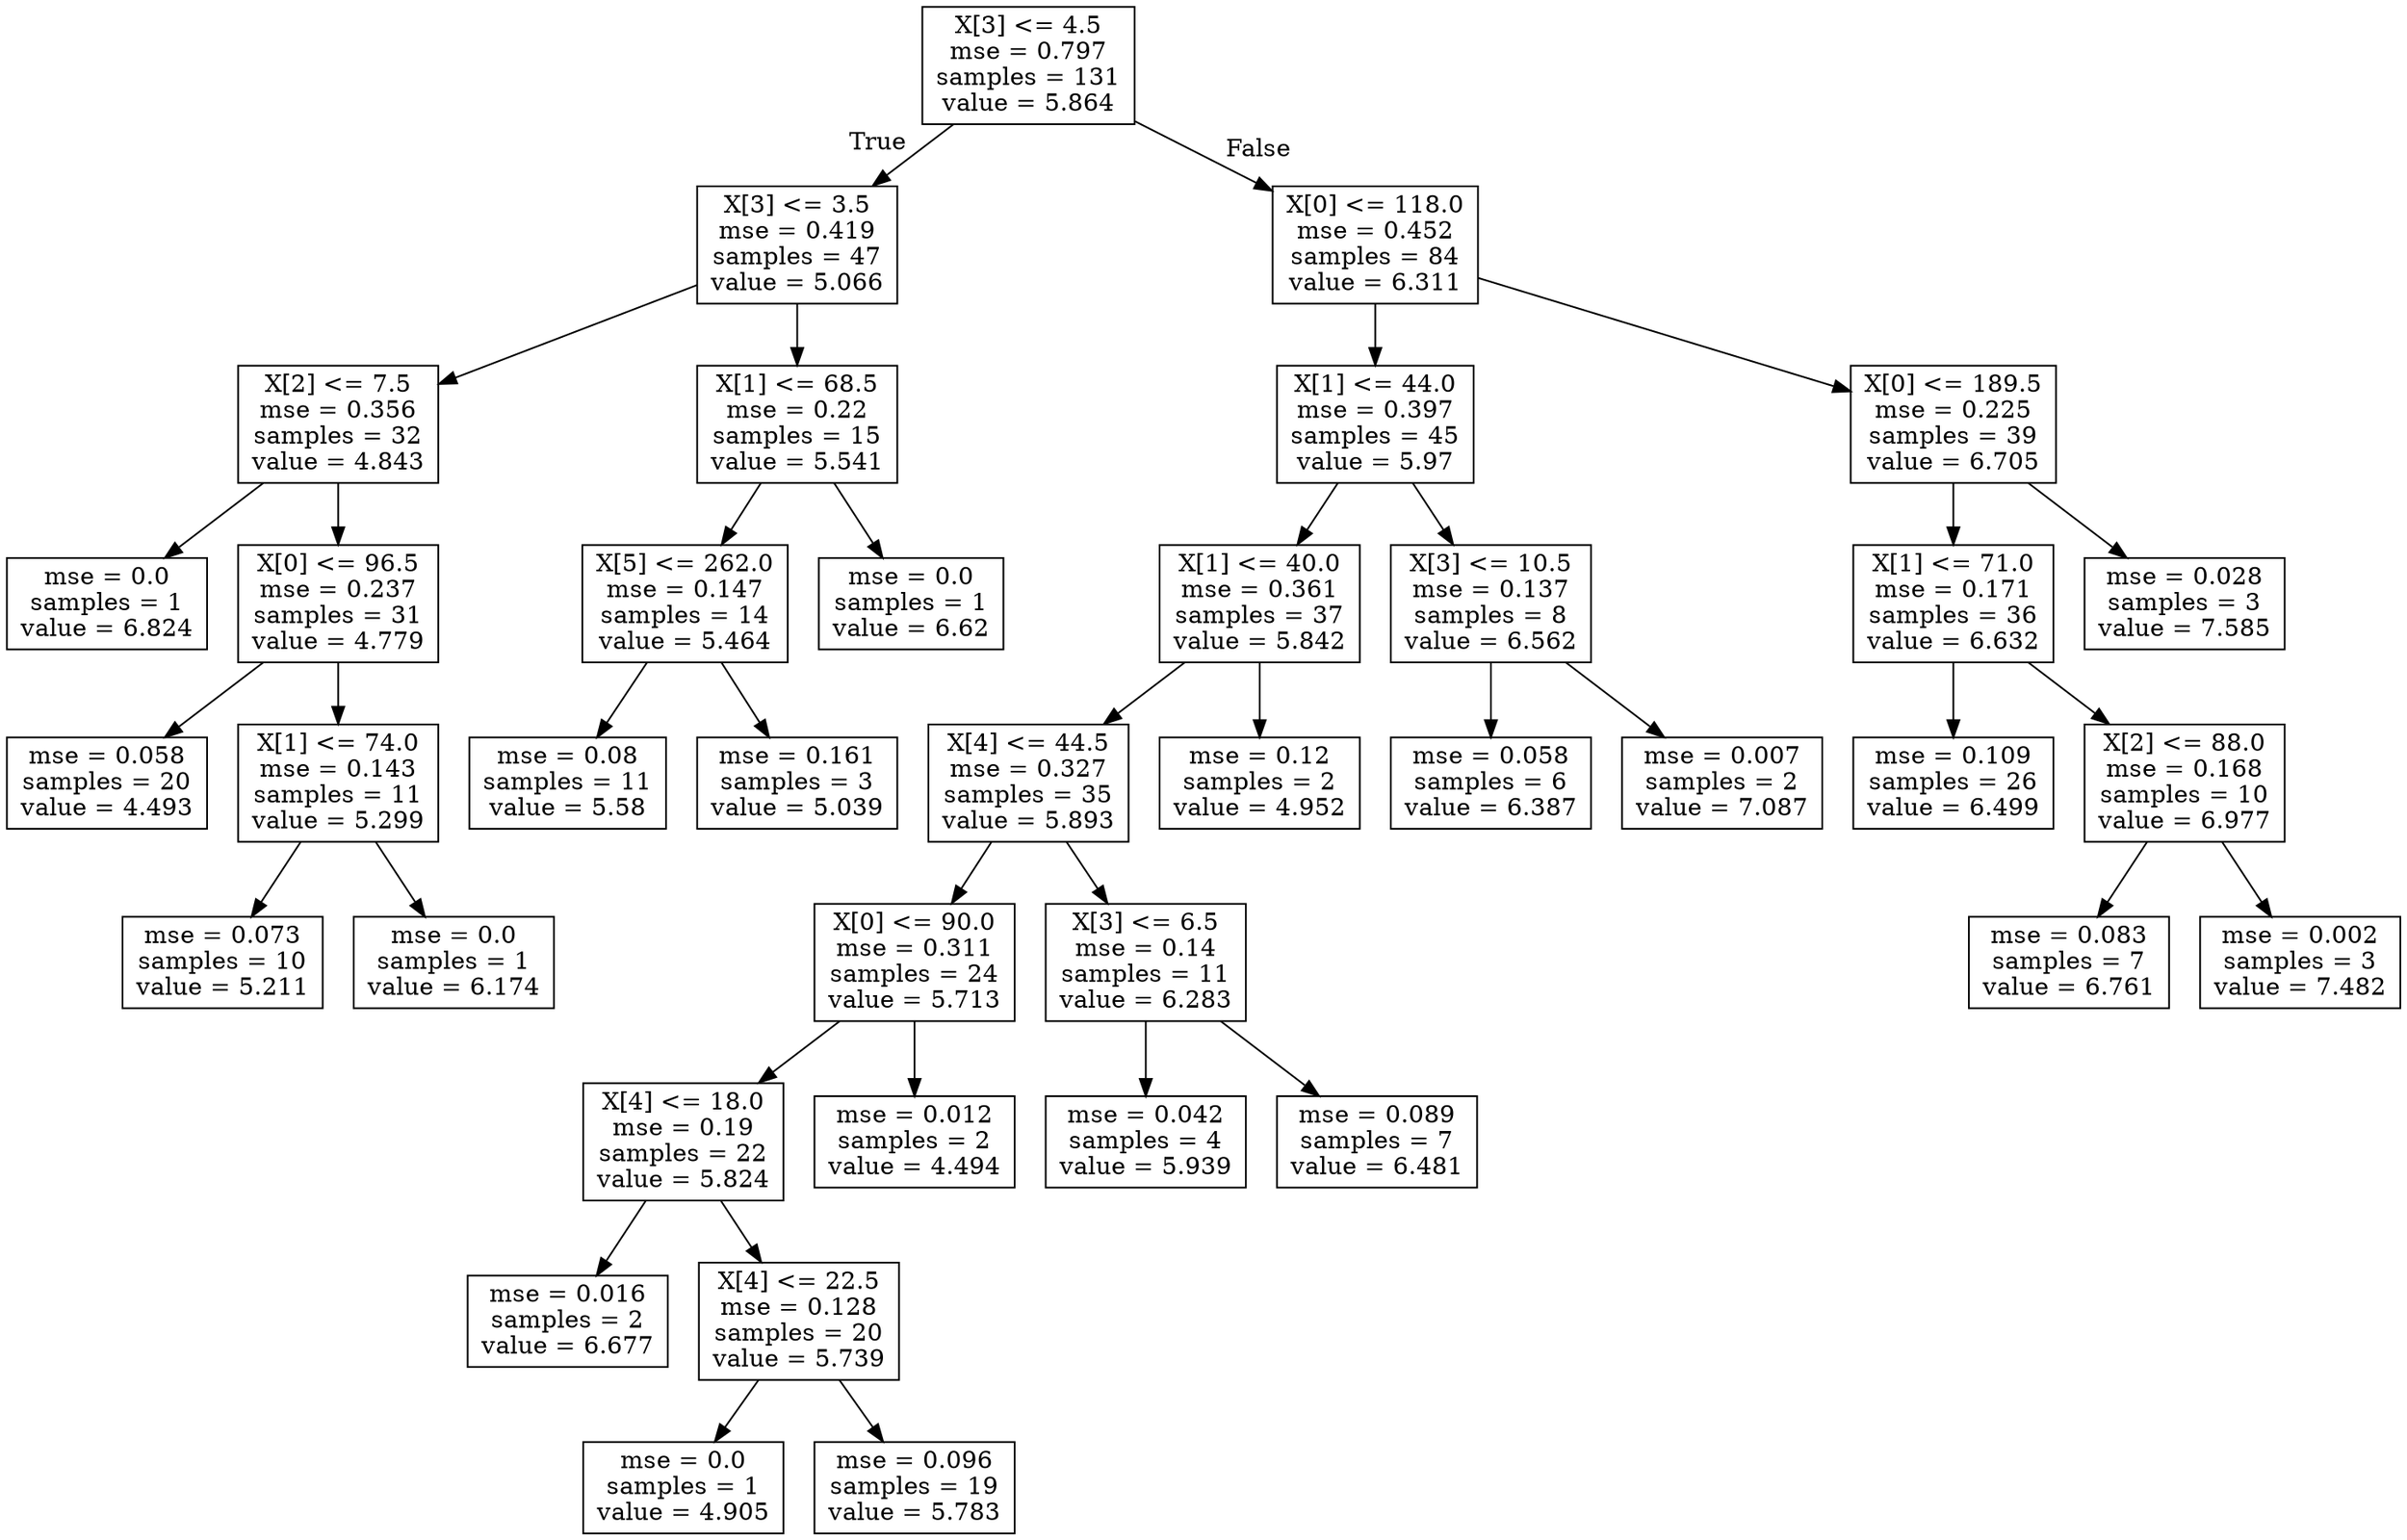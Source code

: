 digraph Tree {
node [shape=box] ;
0 [label="X[3] <= 4.5\nmse = 0.797\nsamples = 131\nvalue = 5.864"] ;
1 [label="X[3] <= 3.5\nmse = 0.419\nsamples = 47\nvalue = 5.066"] ;
0 -> 1 [labeldistance=2.5, labelangle=45, headlabel="True"] ;
5 [label="X[2] <= 7.5\nmse = 0.356\nsamples = 32\nvalue = 4.843"] ;
1 -> 5 ;
7 [label="mse = 0.0\nsamples = 1\nvalue = 6.824"] ;
5 -> 7 ;
8 [label="X[0] <= 96.5\nmse = 0.237\nsamples = 31\nvalue = 4.779"] ;
5 -> 8 ;
9 [label="mse = 0.058\nsamples = 20\nvalue = 4.493"] ;
8 -> 9 ;
10 [label="X[1] <= 74.0\nmse = 0.143\nsamples = 11\nvalue = 5.299"] ;
8 -> 10 ;
29 [label="mse = 0.073\nsamples = 10\nvalue = 5.211"] ;
10 -> 29 ;
30 [label="mse = 0.0\nsamples = 1\nvalue = 6.174"] ;
10 -> 30 ;
6 [label="X[1] <= 68.5\nmse = 0.22\nsamples = 15\nvalue = 5.541"] ;
1 -> 6 ;
25 [label="X[5] <= 262.0\nmse = 0.147\nsamples = 14\nvalue = 5.464"] ;
6 -> 25 ;
37 [label="mse = 0.08\nsamples = 11\nvalue = 5.58"] ;
25 -> 37 ;
38 [label="mse = 0.161\nsamples = 3\nvalue = 5.039"] ;
25 -> 38 ;
26 [label="mse = 0.0\nsamples = 1\nvalue = 6.62"] ;
6 -> 26 ;
2 [label="X[0] <= 118.0\nmse = 0.452\nsamples = 84\nvalue = 6.311"] ;
0 -> 2 [labeldistance=2.5, labelangle=-45, headlabel="False"] ;
3 [label="X[1] <= 44.0\nmse = 0.397\nsamples = 45\nvalue = 5.97"] ;
2 -> 3 ;
11 [label="X[1] <= 40.0\nmse = 0.361\nsamples = 37\nvalue = 5.842"] ;
3 -> 11 ;
15 [label="X[4] <= 44.5\nmse = 0.327\nsamples = 35\nvalue = 5.893"] ;
11 -> 15 ;
17 [label="X[0] <= 90.0\nmse = 0.311\nsamples = 24\nvalue = 5.713"] ;
15 -> 17 ;
19 [label="X[4] <= 18.0\nmse = 0.19\nsamples = 22\nvalue = 5.824"] ;
17 -> 19 ;
23 [label="mse = 0.016\nsamples = 2\nvalue = 6.677"] ;
19 -> 23 ;
24 [label="X[4] <= 22.5\nmse = 0.128\nsamples = 20\nvalue = 5.739"] ;
19 -> 24 ;
35 [label="mse = 0.0\nsamples = 1\nvalue = 4.905"] ;
24 -> 35 ;
36 [label="mse = 0.096\nsamples = 19\nvalue = 5.783"] ;
24 -> 36 ;
20 [label="mse = 0.012\nsamples = 2\nvalue = 4.494"] ;
17 -> 20 ;
18 [label="X[3] <= 6.5\nmse = 0.14\nsamples = 11\nvalue = 6.283"] ;
15 -> 18 ;
31 [label="mse = 0.042\nsamples = 4\nvalue = 5.939"] ;
18 -> 31 ;
32 [label="mse = 0.089\nsamples = 7\nvalue = 6.481"] ;
18 -> 32 ;
16 [label="mse = 0.12\nsamples = 2\nvalue = 4.952"] ;
11 -> 16 ;
12 [label="X[3] <= 10.5\nmse = 0.137\nsamples = 8\nvalue = 6.562"] ;
3 -> 12 ;
33 [label="mse = 0.058\nsamples = 6\nvalue = 6.387"] ;
12 -> 33 ;
34 [label="mse = 0.007\nsamples = 2\nvalue = 7.087"] ;
12 -> 34 ;
4 [label="X[0] <= 189.5\nmse = 0.225\nsamples = 39\nvalue = 6.705"] ;
2 -> 4 ;
13 [label="X[1] <= 71.0\nmse = 0.171\nsamples = 36\nvalue = 6.632"] ;
4 -> 13 ;
21 [label="mse = 0.109\nsamples = 26\nvalue = 6.499"] ;
13 -> 21 ;
22 [label="X[2] <= 88.0\nmse = 0.168\nsamples = 10\nvalue = 6.977"] ;
13 -> 22 ;
27 [label="mse = 0.083\nsamples = 7\nvalue = 6.761"] ;
22 -> 27 ;
28 [label="mse = 0.002\nsamples = 3\nvalue = 7.482"] ;
22 -> 28 ;
14 [label="mse = 0.028\nsamples = 3\nvalue = 7.585"] ;
4 -> 14 ;
}